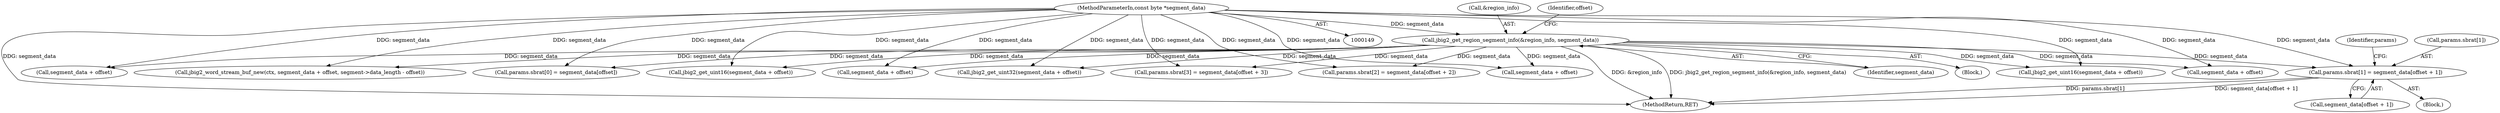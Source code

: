 digraph "0_ghostscript_e698d5c11d27212aa1098bc5b1673a3378563092_19@array" {
"1000397" [label="(Call,params.sbrat[1] = segment_data[offset + 1])"];
"1000152" [label="(MethodParameterIn,const byte *segment_data)"];
"1000211" [label="(Call,jbig2_get_region_segment_info(&region_info, segment_data))"];
"1000397" [label="(Call,params.sbrat[1] = segment_data[offset + 1])"];
"1001328" [label="(Call,segment_data + offset)"];
"1001768" [label="(MethodReturn,RET)"];
"1000403" [label="(Call,segment_data[offset + 1])"];
"1001326" [label="(Call,jbig2_word_stream_buf_new(ctx, segment_data + offset, segment->data_length - offset))"];
"1000388" [label="(Call,params.sbrat[0] = segment_data[offset])"];
"1000152" [label="(MethodParameterIn,const byte *segment_data)"];
"1000437" [label="(Call,jbig2_get_uint32(segment_data + offset))"];
"1000214" [label="(Identifier,segment_data)"];
"1000387" [label="(Block,)"];
"1000398" [label="(Call,params.sbrat[1])"];
"1000419" [label="(Call,params.sbrat[3] = segment_data[offset + 3])"];
"1000408" [label="(Call,params.sbrat[2] = segment_data[offset + 2])"];
"1000221" [label="(Call,segment_data + offset)"];
"1000411" [label="(Identifier,params)"];
"1000358" [label="(Call,jbig2_get_uint16(segment_data + offset))"];
"1000212" [label="(Call,&region_info)"];
"1000153" [label="(Block,)"];
"1000438" [label="(Call,segment_data + offset)"];
"1000216" [label="(Identifier,offset)"];
"1000220" [label="(Call,jbig2_get_uint16(segment_data + offset))"];
"1000359" [label="(Call,segment_data + offset)"];
"1000211" [label="(Call,jbig2_get_region_segment_info(&region_info, segment_data))"];
"1000397" -> "1000387"  [label="AST: "];
"1000397" -> "1000403"  [label="CFG: "];
"1000398" -> "1000397"  [label="AST: "];
"1000403" -> "1000397"  [label="AST: "];
"1000411" -> "1000397"  [label="CFG: "];
"1000397" -> "1001768"  [label="DDG: params.sbrat[1]"];
"1000397" -> "1001768"  [label="DDG: segment_data[offset + 1]"];
"1000152" -> "1000397"  [label="DDG: segment_data"];
"1000211" -> "1000397"  [label="DDG: segment_data"];
"1000152" -> "1000149"  [label="AST: "];
"1000152" -> "1001768"  [label="DDG: segment_data"];
"1000152" -> "1000211"  [label="DDG: segment_data"];
"1000152" -> "1000220"  [label="DDG: segment_data"];
"1000152" -> "1000221"  [label="DDG: segment_data"];
"1000152" -> "1000358"  [label="DDG: segment_data"];
"1000152" -> "1000359"  [label="DDG: segment_data"];
"1000152" -> "1000388"  [label="DDG: segment_data"];
"1000152" -> "1000408"  [label="DDG: segment_data"];
"1000152" -> "1000419"  [label="DDG: segment_data"];
"1000152" -> "1000437"  [label="DDG: segment_data"];
"1000152" -> "1000438"  [label="DDG: segment_data"];
"1000152" -> "1001326"  [label="DDG: segment_data"];
"1000152" -> "1001328"  [label="DDG: segment_data"];
"1000211" -> "1000153"  [label="AST: "];
"1000211" -> "1000214"  [label="CFG: "];
"1000212" -> "1000211"  [label="AST: "];
"1000214" -> "1000211"  [label="AST: "];
"1000216" -> "1000211"  [label="CFG: "];
"1000211" -> "1001768"  [label="DDG: &region_info"];
"1000211" -> "1001768"  [label="DDG: jbig2_get_region_segment_info(&region_info, segment_data)"];
"1000211" -> "1000220"  [label="DDG: segment_data"];
"1000211" -> "1000221"  [label="DDG: segment_data"];
"1000211" -> "1000358"  [label="DDG: segment_data"];
"1000211" -> "1000359"  [label="DDG: segment_data"];
"1000211" -> "1000388"  [label="DDG: segment_data"];
"1000211" -> "1000408"  [label="DDG: segment_data"];
"1000211" -> "1000419"  [label="DDG: segment_data"];
"1000211" -> "1000437"  [label="DDG: segment_data"];
"1000211" -> "1000438"  [label="DDG: segment_data"];
"1000211" -> "1001326"  [label="DDG: segment_data"];
"1000211" -> "1001328"  [label="DDG: segment_data"];
}
